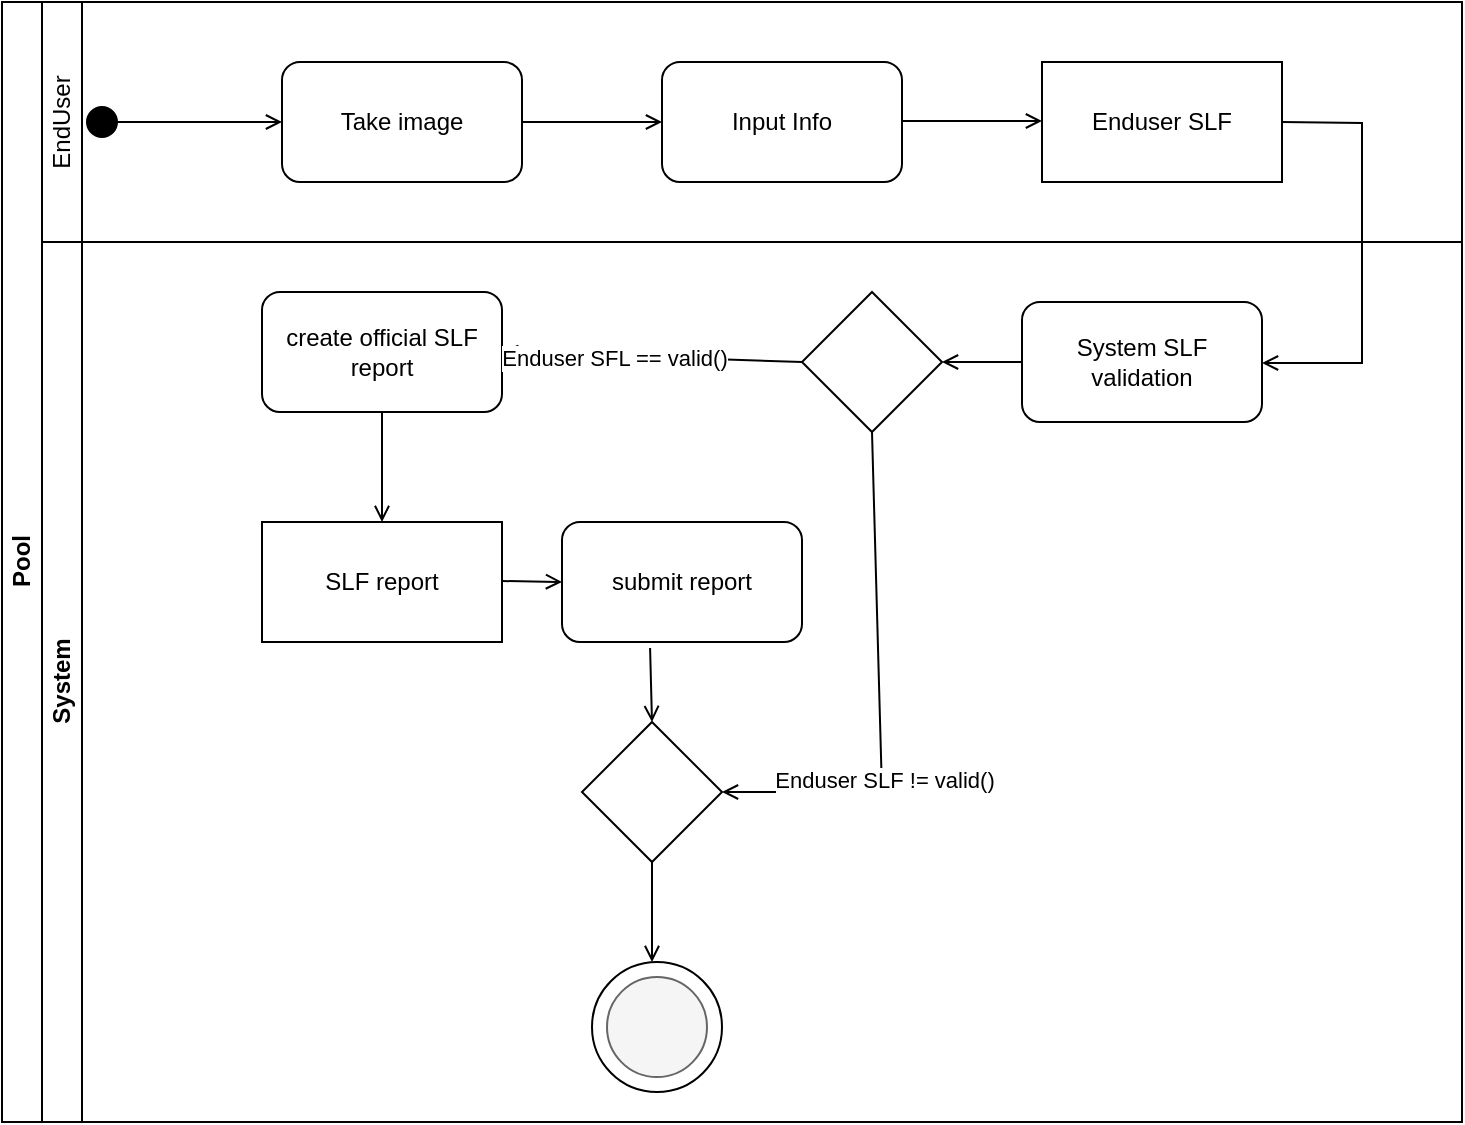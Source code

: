 <mxfile version="22.0.3" type="github">
  <diagram id="prtHgNgQTEPvFCAcTncT" name="Page-1">
    <mxGraphModel dx="819" dy="670" grid="1" gridSize="10" guides="1" tooltips="1" connect="1" arrows="1" fold="1" page="1" pageScale="1" pageWidth="827" pageHeight="1169" math="0" shadow="0">
      <root>
        <mxCell id="0" />
        <mxCell id="1" parent="0" />
        <mxCell id="dNxyNK7c78bLwvsdeMH5-19" value="Pool" style="swimlane;html=1;childLayout=stackLayout;resizeParent=1;resizeParentMax=0;horizontal=0;startSize=20;horizontalStack=0;" parent="1" vertex="1">
          <mxGeometry x="80" y="50" width="730" height="560" as="geometry" />
        </mxCell>
        <mxCell id="dNxyNK7c78bLwvsdeMH5-20" value="" style="swimlane;html=1;startSize=20;horizontal=0;" parent="dNxyNK7c78bLwvsdeMH5-19" vertex="1">
          <mxGeometry x="20" width="710" height="120" as="geometry">
            <mxRectangle x="20" width="710" height="40" as="alternateBounds" />
          </mxGeometry>
        </mxCell>
        <mxCell id="0PGuPzrVTo_Jo16L7plV-1" value="Take image" style="rounded=1;whiteSpace=wrap;html=1;" vertex="1" parent="dNxyNK7c78bLwvsdeMH5-20">
          <mxGeometry x="120" y="30" width="120" height="60" as="geometry" />
        </mxCell>
        <mxCell id="0PGuPzrVTo_Jo16L7plV-2" value="" style="endArrow=open;html=1;rounded=0;exitX=1;exitY=0.5;exitDx=0;exitDy=0;endFill=0;" edge="1" parent="dNxyNK7c78bLwvsdeMH5-20" source="0PGuPzrVTo_Jo16L7plV-1">
          <mxGeometry width="50" height="50" relative="1" as="geometry">
            <mxPoint x="290" y="210" as="sourcePoint" />
            <mxPoint x="310" y="60" as="targetPoint" />
          </mxGeometry>
        </mxCell>
        <mxCell id="0PGuPzrVTo_Jo16L7plV-24" value="" style="endArrow=open;html=1;rounded=0;entryX=0;entryY=0.5;entryDx=0;entryDy=0;endFill=0;startArrow=oval;startFill=1;endSize=6;targetPerimeterSpacing=0;sourcePerimeterSpacing=0;startSize=15;" edge="1" parent="dNxyNK7c78bLwvsdeMH5-20" target="0PGuPzrVTo_Jo16L7plV-1">
          <mxGeometry width="50" height="50" relative="1" as="geometry">
            <mxPoint x="30" y="60" as="sourcePoint" />
            <mxPoint x="80" y="60" as="targetPoint" />
          </mxGeometry>
        </mxCell>
        <mxCell id="0PGuPzrVTo_Jo16L7plV-3" value="Input Info" style="rounded=1;whiteSpace=wrap;html=1;" vertex="1" parent="dNxyNK7c78bLwvsdeMH5-20">
          <mxGeometry x="310" y="30" width="120" height="60" as="geometry" />
        </mxCell>
        <mxCell id="0PGuPzrVTo_Jo16L7plV-5" value="Enduser SLF" style="rounded=0;whiteSpace=wrap;html=1;" vertex="1" parent="dNxyNK7c78bLwvsdeMH5-20">
          <mxGeometry x="500" y="30" width="120" height="60" as="geometry" />
        </mxCell>
        <mxCell id="0PGuPzrVTo_Jo16L7plV-4" value="" style="endArrow=open;html=1;rounded=0;exitX=1;exitY=0.5;exitDx=0;exitDy=0;endFill=0;" edge="1" parent="dNxyNK7c78bLwvsdeMH5-20">
          <mxGeometry width="50" height="50" relative="1" as="geometry">
            <mxPoint x="430" y="59.5" as="sourcePoint" />
            <mxPoint x="500" y="59.5" as="targetPoint" />
          </mxGeometry>
        </mxCell>
        <mxCell id="0PGuPzrVTo_Jo16L7plV-25" value="EndUser" style="text;html=1;strokeColor=none;fillColor=none;align=center;verticalAlign=middle;whiteSpace=wrap;rounded=0;rotation=-90;" vertex="1" parent="dNxyNK7c78bLwvsdeMH5-20">
          <mxGeometry x="-20" y="45" width="60" height="30" as="geometry" />
        </mxCell>
        <mxCell id="dNxyNK7c78bLwvsdeMH5-21" value="System" style="swimlane;html=1;startSize=20;horizontal=0;" parent="dNxyNK7c78bLwvsdeMH5-19" vertex="1">
          <mxGeometry x="20" y="120" width="710" height="440" as="geometry" />
        </mxCell>
        <mxCell id="0PGuPzrVTo_Jo16L7plV-6" value="" style="endArrow=open;html=1;rounded=0;exitX=1;exitY=0.5;exitDx=0;exitDy=0;endFill=0;" edge="1" parent="dNxyNK7c78bLwvsdeMH5-21">
          <mxGeometry width="50" height="50" relative="1" as="geometry">
            <mxPoint x="620" y="-60" as="sourcePoint" />
            <mxPoint x="610" y="60.5" as="targetPoint" />
            <Array as="points">
              <mxPoint x="660" y="-59.5" />
              <mxPoint x="660" y="60.5" />
            </Array>
          </mxGeometry>
        </mxCell>
        <mxCell id="0PGuPzrVTo_Jo16L7plV-7" value="System SLF validation" style="rounded=1;whiteSpace=wrap;html=1;" vertex="1" parent="dNxyNK7c78bLwvsdeMH5-21">
          <mxGeometry x="490" y="30" width="120" height="60" as="geometry" />
        </mxCell>
        <mxCell id="0PGuPzrVTo_Jo16L7plV-9" value="" style="rhombus;whiteSpace=wrap;html=1;" vertex="1" parent="dNxyNK7c78bLwvsdeMH5-21">
          <mxGeometry x="380" y="25" width="70" height="70" as="geometry" />
        </mxCell>
        <mxCell id="0PGuPzrVTo_Jo16L7plV-8" value="" style="endArrow=open;html=1;rounded=0;exitX=0;exitY=0.5;exitDx=0;exitDy=0;endFill=0;entryX=1;entryY=0.5;entryDx=0;entryDy=0;" edge="1" parent="dNxyNK7c78bLwvsdeMH5-21" source="0PGuPzrVTo_Jo16L7plV-7" target="0PGuPzrVTo_Jo16L7plV-9">
          <mxGeometry width="50" height="50" relative="1" as="geometry">
            <mxPoint x="460" y="220" as="sourcePoint" />
            <mxPoint x="540" y="240" as="targetPoint" />
          </mxGeometry>
        </mxCell>
        <mxCell id="0PGuPzrVTo_Jo16L7plV-12" value="create official SLF report" style="rounded=1;whiteSpace=wrap;html=1;" vertex="1" parent="dNxyNK7c78bLwvsdeMH5-21">
          <mxGeometry x="110" y="25" width="120" height="60" as="geometry" />
        </mxCell>
        <mxCell id="0PGuPzrVTo_Jo16L7plV-10" value="" style="endArrow=open;html=1;rounded=0;exitX=0;exitY=0.5;exitDx=0;exitDy=0;endFill=0;entryX=1;entryY=0.5;entryDx=0;entryDy=0;" edge="1" parent="dNxyNK7c78bLwvsdeMH5-21" source="0PGuPzrVTo_Jo16L7plV-9" target="0PGuPzrVTo_Jo16L7plV-12">
          <mxGeometry width="50" height="50" relative="1" as="geometry">
            <mxPoint x="370" y="230" as="sourcePoint" />
            <mxPoint x="230" y="240" as="targetPoint" />
          </mxGeometry>
        </mxCell>
        <mxCell id="0PGuPzrVTo_Jo16L7plV-11" value="Enduser SFL == valid()" style="edgeLabel;html=1;align=center;verticalAlign=middle;resizable=0;points=[];" vertex="1" connectable="0" parent="0PGuPzrVTo_Jo16L7plV-10">
          <mxGeometry x="0.25" y="1" relative="1" as="geometry">
            <mxPoint as="offset" />
          </mxGeometry>
        </mxCell>
        <mxCell id="0PGuPzrVTo_Jo16L7plV-20" value="SLF report" style="rounded=0;whiteSpace=wrap;html=1;" vertex="1" parent="dNxyNK7c78bLwvsdeMH5-21">
          <mxGeometry x="110" y="140" width="120" height="60" as="geometry" />
        </mxCell>
        <mxCell id="0PGuPzrVTo_Jo16L7plV-21" value="" style="endArrow=open;html=1;rounded=0;exitX=1;exitY=0.5;exitDx=0;exitDy=0;endFill=0;" edge="1" parent="dNxyNK7c78bLwvsdeMH5-21">
          <mxGeometry width="50" height="50" relative="1" as="geometry">
            <mxPoint x="230" y="169.5" as="sourcePoint" />
            <mxPoint x="260" y="170" as="targetPoint" />
          </mxGeometry>
        </mxCell>
        <mxCell id="0PGuPzrVTo_Jo16L7plV-22" value="submit report" style="rounded=1;whiteSpace=wrap;html=1;" vertex="1" parent="dNxyNK7c78bLwvsdeMH5-21">
          <mxGeometry x="260" y="140" width="120" height="60" as="geometry" />
        </mxCell>
        <mxCell id="0PGuPzrVTo_Jo16L7plV-13" value="" style="endArrow=open;html=1;rounded=0;exitX=0.5;exitY=1;exitDx=0;exitDy=0;endFill=0;entryX=1;entryY=0.5;entryDx=0;entryDy=0;" edge="1" parent="1" source="0PGuPzrVTo_Jo16L7plV-9" target="0PGuPzrVTo_Jo16L7plV-15">
          <mxGeometry width="50" height="50" relative="1" as="geometry">
            <mxPoint x="570" y="500" as="sourcePoint" />
            <mxPoint x="420" y="550" as="targetPoint" />
            <Array as="points">
              <mxPoint x="520" y="445" />
            </Array>
          </mxGeometry>
        </mxCell>
        <mxCell id="0PGuPzrVTo_Jo16L7plV-14" value="Enduser SLF != valid()" style="edgeLabel;html=1;align=center;verticalAlign=middle;resizable=0;points=[];" vertex="1" connectable="0" parent="0PGuPzrVTo_Jo16L7plV-13">
          <mxGeometry x="0.336" y="1" relative="1" as="geometry">
            <mxPoint as="offset" />
          </mxGeometry>
        </mxCell>
        <mxCell id="0PGuPzrVTo_Jo16L7plV-15" value="" style="rhombus;whiteSpace=wrap;html=1;" vertex="1" parent="1">
          <mxGeometry x="370" y="410" width="70" height="70" as="geometry" />
        </mxCell>
        <mxCell id="0PGuPzrVTo_Jo16L7plV-16" value="" style="endArrow=open;html=1;rounded=0;exitX=0.5;exitY=1;exitDx=0;exitDy=0;endFill=0;" edge="1" parent="1" source="0PGuPzrVTo_Jo16L7plV-15">
          <mxGeometry width="50" height="50" relative="1" as="geometry">
            <mxPoint x="385" y="530" as="sourcePoint" />
            <mxPoint x="405" y="530" as="targetPoint" />
          </mxGeometry>
        </mxCell>
        <mxCell id="0PGuPzrVTo_Jo16L7plV-17" value="" style="ellipse;whiteSpace=wrap;html=1;aspect=fixed;" vertex="1" parent="1">
          <mxGeometry x="375" y="530" width="65" height="65" as="geometry" />
        </mxCell>
        <mxCell id="0PGuPzrVTo_Jo16L7plV-18" value="" style="ellipse;whiteSpace=wrap;html=1;aspect=fixed;fillColor=#f5f5f5;strokeColor=#666666;fontColor=#333333;" vertex="1" parent="1">
          <mxGeometry x="382.5" y="537.5" width="50" height="50" as="geometry" />
        </mxCell>
        <mxCell id="0PGuPzrVTo_Jo16L7plV-19" value="" style="endArrow=open;html=1;rounded=0;exitX=0.5;exitY=1;exitDx=0;exitDy=0;endFill=0;" edge="1" parent="1" source="0PGuPzrVTo_Jo16L7plV-12">
          <mxGeometry width="50" height="50" relative="1" as="geometry">
            <mxPoint x="240" y="460" as="sourcePoint" />
            <mxPoint x="270" y="310" as="targetPoint" />
          </mxGeometry>
        </mxCell>
        <mxCell id="0PGuPzrVTo_Jo16L7plV-23" value="" style="endArrow=open;html=1;rounded=0;exitX=0.367;exitY=1.05;exitDx=0;exitDy=0;endFill=0;entryX=0.5;entryY=0;entryDx=0;entryDy=0;exitPerimeter=0;" edge="1" parent="1" source="0PGuPzrVTo_Jo16L7plV-22" target="0PGuPzrVTo_Jo16L7plV-15">
          <mxGeometry width="50" height="50" relative="1" as="geometry">
            <mxPoint x="382.5" y="600" as="sourcePoint" />
            <mxPoint x="452.5" y="600" as="targetPoint" />
          </mxGeometry>
        </mxCell>
      </root>
    </mxGraphModel>
  </diagram>
</mxfile>
